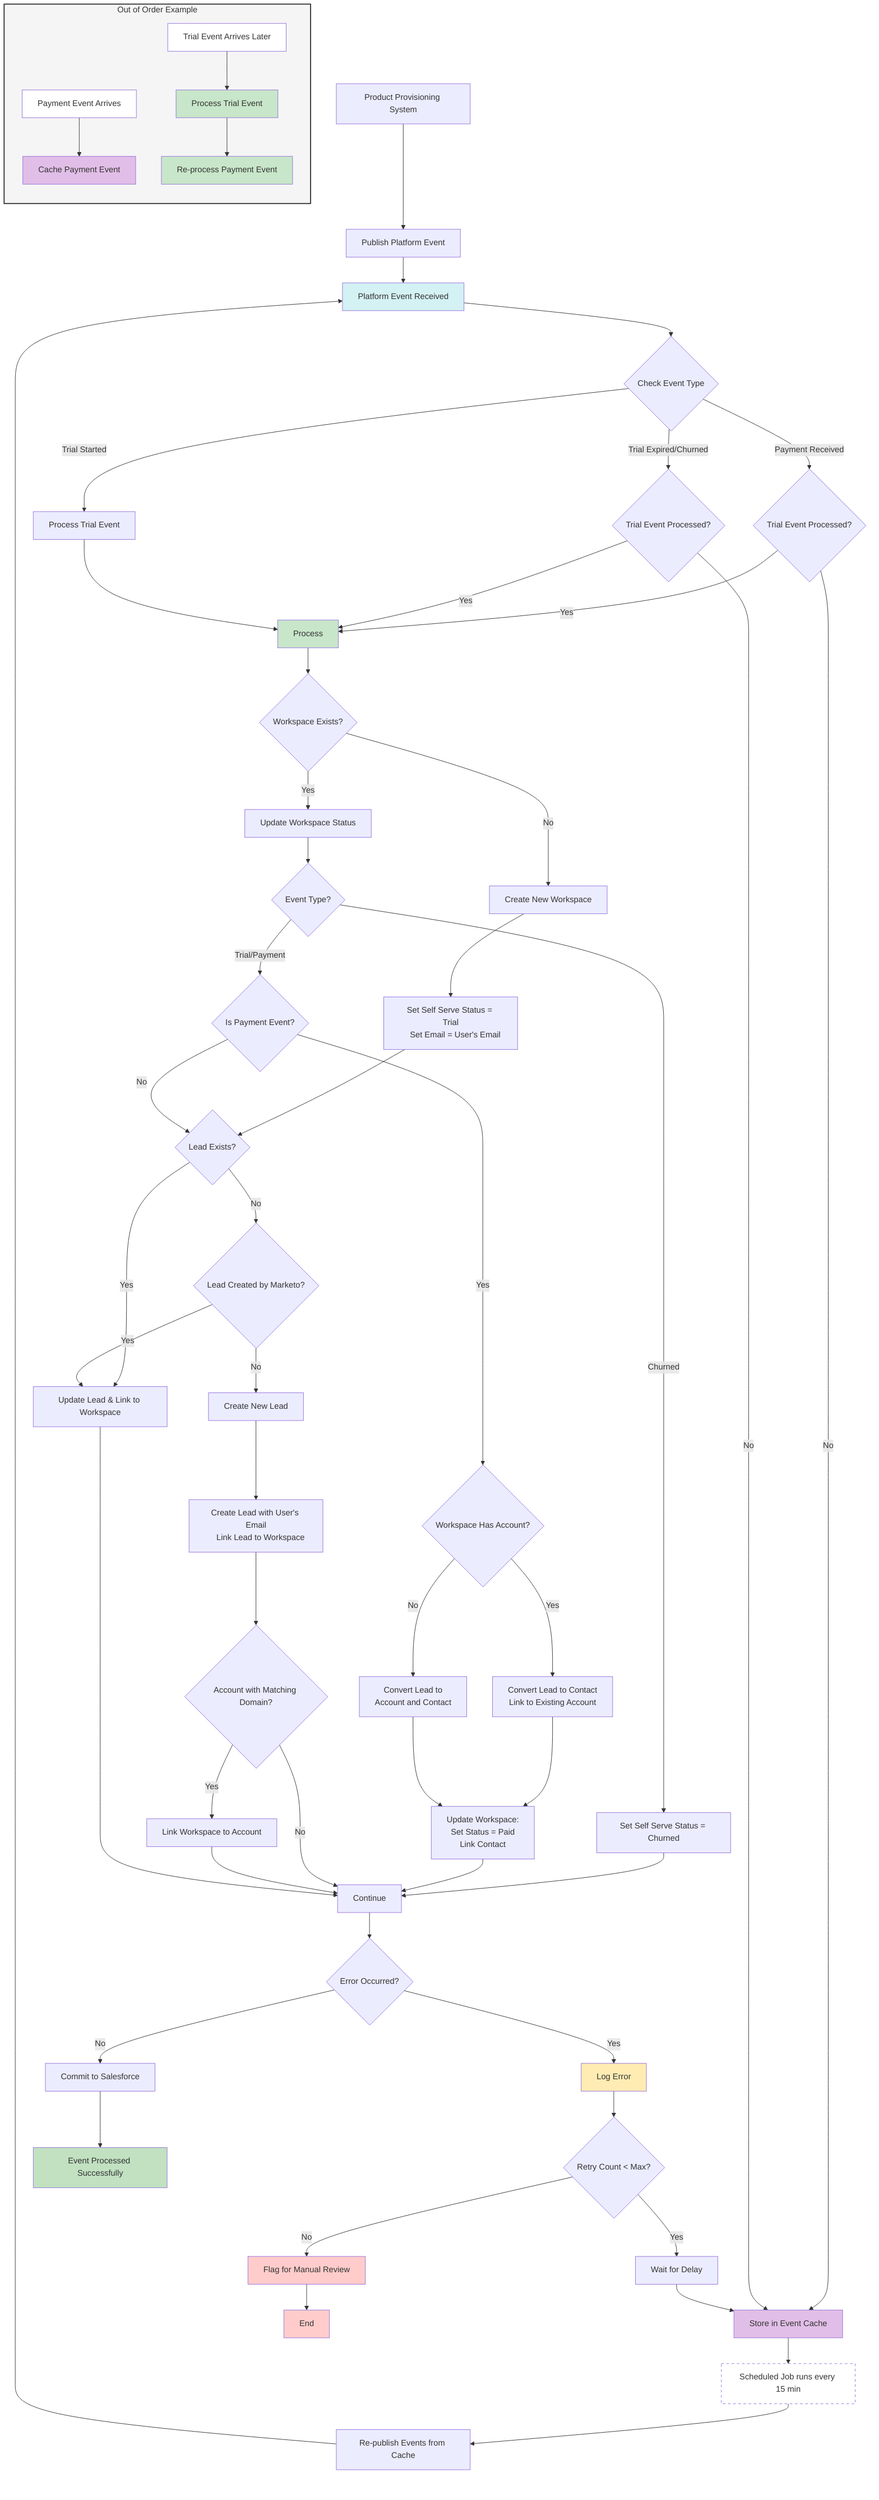 flowchart TD
    Provisioning[Product Provisioning System] --> PublishEvent[Publish Platform Event]
    PublishEvent --> Start[Platform Event Received]
    
    Start --> EventCheck{Check Event Type}
    EventCheck -->|Trial Started| TrialPath[Process Trial Event]
    EventCheck -->|Payment Received| PaymentCheck{Trial Event Processed?}
    EventCheck -->|Trial Expired/Churned| ExpiredCheck{Trial Event Processed?}
    
    PaymentCheck -->|No| Cache[Store in Event Cache]
    ExpiredCheck -->|No| Cache
    
    Cache --> Note1[Scheduled Job runs every 15 min]
    Note1 --> ScheduledJob[Re-publish Events from Cache]
    ScheduledJob --> Start
    
    PaymentCheck -->|Yes| Process
    ExpiredCheck -->|Yes| Process
    TrialPath --> Process

    Process --> WorkspaceCheck{Workspace Exists?}
    WorkspaceCheck -->|Yes| UpdateWS[Update Workspace Status]
    WorkspaceCheck -->|No| CreateWS[Create New Workspace]
    
    CreateWS --> Note2[Set Self Serve Status = Trial
    Set Email = User's Email]
    Note2 --> LeadCheck
    
    UpdateWS --> StatusCheck{Event Type?}
    StatusCheck -->|Trial/Payment| PaymentEventCheck
    StatusCheck -->|Churned| SetChurned[Set Self Serve Status = Churned]
    SetChurned --> Continue
    
    PaymentEventCheck{Is Payment Event?}
    PaymentEventCheck -->|No| LeadCheck
    PaymentEventCheck -->|Yes| ConversionCheck{Workspace Has Account?}
    
    ConversionCheck -->|Yes| ConvertToExisting[Convert Lead to Contact
    Link to Existing Account]
    ConversionCheck -->|No| ConvertToNew[Convert Lead to
    Account and Contact]
    
    ConvertToExisting --> UpdateWorkspace[Update Workspace:
    Set Status = Paid
    Link Contact]
    
    ConvertToNew --> UpdateWorkspace
    
    UpdateWorkspace --> Continue
    
    LeadCheck{Lead Exists?}
    LeadCheck -->|Yes| UpdateLead[Update Lead]
    LeadCheck -->|No| MarketoCheck{Lead Created by Marketo?}
    MarketoCheck -->|Yes| UpdateLead[Update Lead & Link to Workspace]
    MarketoCheck -->|No| CreateLead[Create New Lead]
    
    CreateLead --> Note3[Create Lead with User's Email
    Link Lead to Workspace]
    Note3 --> DomainCheck
    
    DomainCheck{Account with Matching Domain?}
    DomainCheck -->|Yes| LinkAccount[Link Workspace to Account]
    DomainCheck -->|No| Continue
    
    LinkAccount --> Continue
    UpdateLead --> Continue
    
    Continue --> ErrorCheck{Error Occurred?}
    ErrorCheck -->|Yes| LogError[Log Error]
    LogError --> RetryCheck{Retry Count < Max?}
    RetryCheck -->|Yes| RetryDelay[Wait for Delay] --> Cache
    RetryCheck -->|No| ManualReview[Flag for Manual Review]
    
    ErrorCheck -->|No| CommitChanges[Commit to Salesforce]
    
    CommitChanges --> Success[Event Processed Successfully]
    ManualReview --> End[End]

    subgraph Example[Out of Order Example]
        direction TB
        P1[Payment Event Arrives] --> P2[Cache Payment Event]
        T1[Trial Event Arrives Later] --> T2[Process Trial Event]
        T2 --> P3[Re-process Payment Event]
    end
    
    style Start fill:#d4f1f4
    style Success fill:#c1e1c1
    style End fill:#ffcccb
    style LogError fill:#ffecb3
    style ManualReview fill:#ffcccb
    style Cache fill:#e1bee7
    style Process fill:#c8e6c9
    style Note1 fill:#fff,stroke-dasharray: 5 5
    style Example fill:#f5f5f5,stroke:#333,stroke-width:2px
    style P1 fill:#fff
    style P2 fill:#e1bee7
    style T1 fill:#fff
    style T2 fill:#c8e6c9
    style P3 fill:#c8e6c9